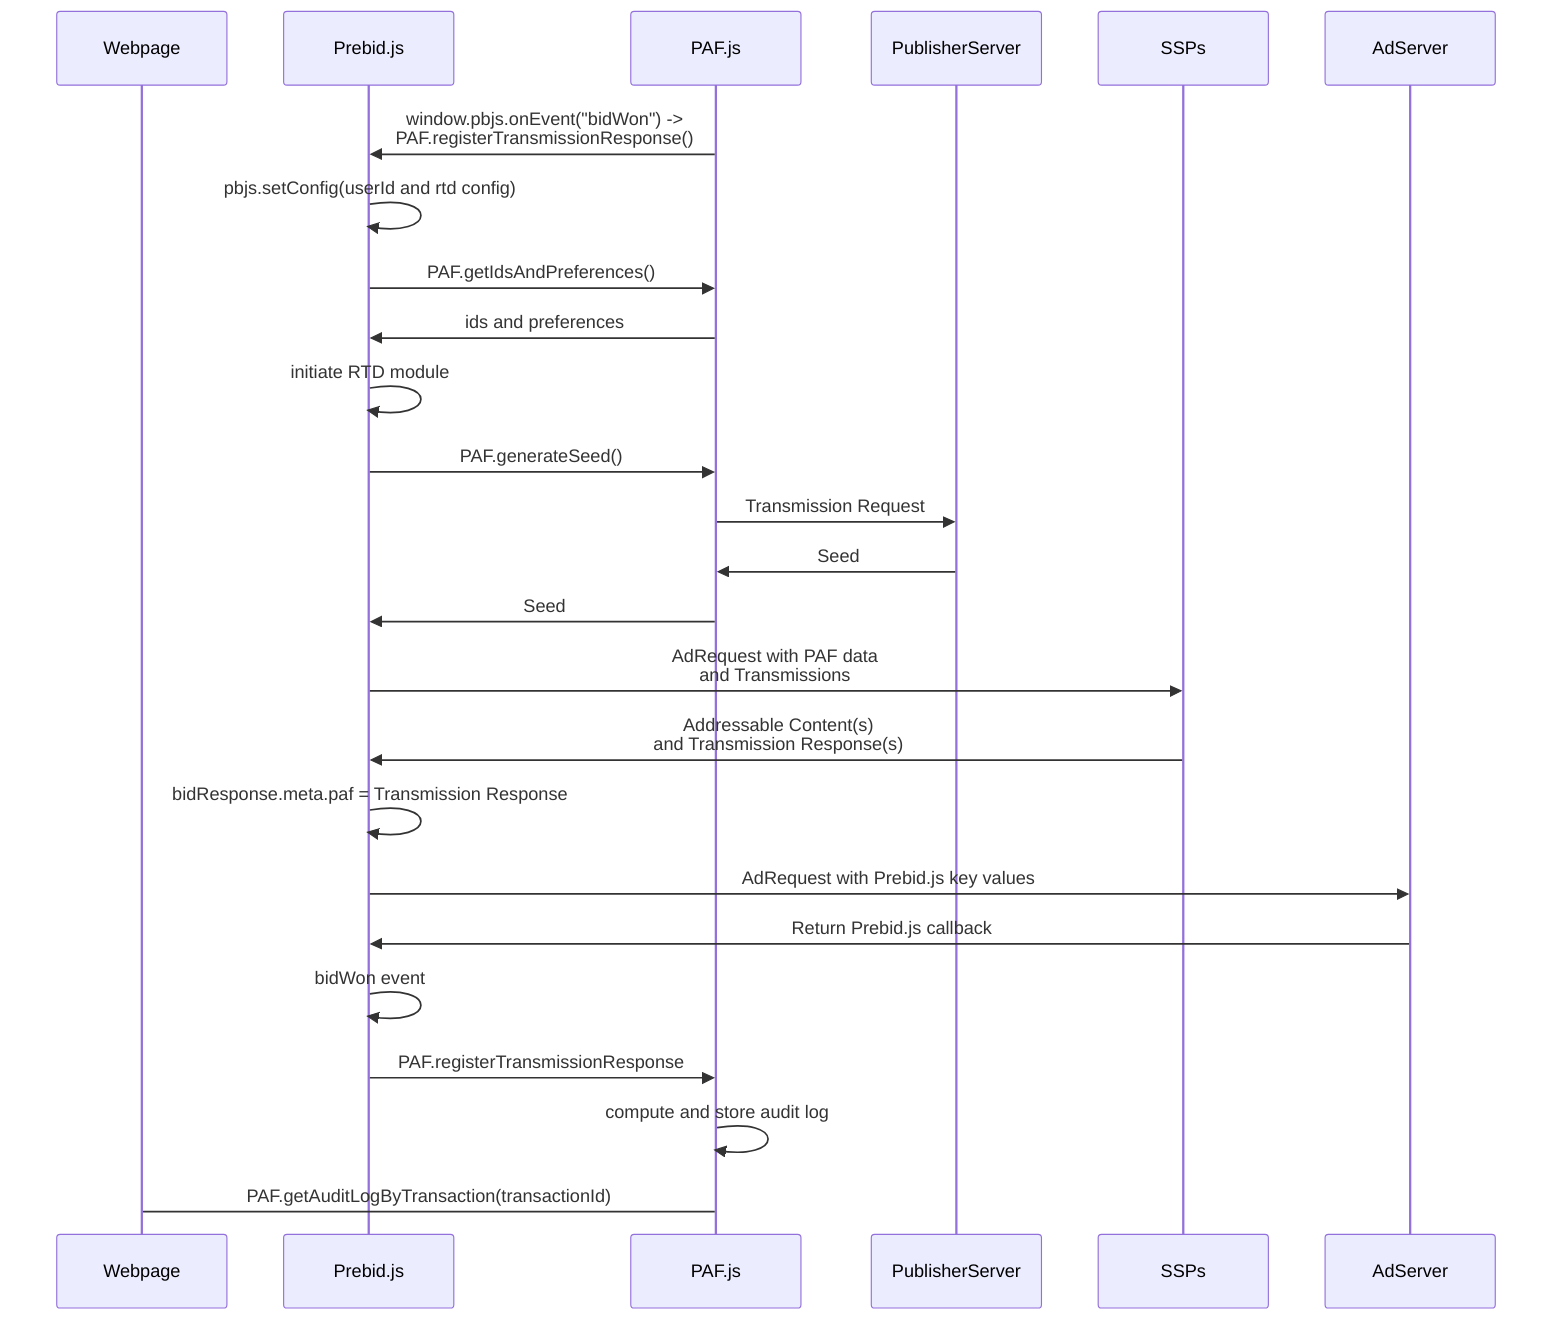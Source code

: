 sequenceDiagram
    participant Webpage
    participant Prebid.js
    participant PAF.js
    participant PublisherServer
    participant SSPs
    participant AdServer

    PAF.js->>Prebid.js: window.pbjs.onEvent("bidWon") -><br />PAF.registerTransmissionResponse()
    Prebid.js->>Prebid.js: pbjs.setConfig(userId and rtd config)
    Prebid.js->>PAF.js: PAF.getIdsAndPreferences()
    PAF.js->>Prebid.js: ids and preferences
    Prebid.js->>Prebid.js: initiate RTD module
    Prebid.js->>PAF.js: PAF.generateSeed()
    PAF.js->>PublisherServer: Transmission Request
    PublisherServer->>PAF.js: Seed
    PAF.js->>Prebid.js: Seed
    Prebid.js->>SSPs: AdRequest with PAF data<br /> and Transmissions
    SSPs->>Prebid.js: Addressable Content(s) <br />and Transmission Response(s)
    Prebid.js->>Prebid.js: bidResponse.meta.paf = Transmission Response
    Prebid.js->>AdServer: AdRequest with Prebid.js key values
    AdServer->>Prebid.js: Return Prebid.js callback
    Prebid.js->>Prebid.js: bidWon event
    Prebid.js->>PAF.js: PAF.registerTransmissionResponse
    PAF.js->>PAF.js: compute and store audit log
    Webpage->PAF.js: PAF.getAuditLogByTransaction(transactionId)